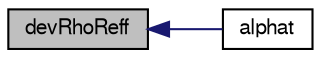 digraph "devRhoReff"
{
  bgcolor="transparent";
  edge [fontname="FreeSans",fontsize="10",labelfontname="FreeSans",labelfontsize="10"];
  node [fontname="FreeSans",fontsize="10",shape=record];
  rankdir="LR";
  Node594 [label="devRhoReff",height=0.2,width=0.4,color="black", fillcolor="grey75", style="filled", fontcolor="black"];
  Node594 -> Node595 [dir="back",color="midnightblue",fontsize="10",style="solid",fontname="FreeSans"];
  Node595 [label="alphat",height=0.2,width=0.4,color="black",URL="$a30770.html#a59d9ea07a6607675ba58f8bf67025738",tooltip="Return the turbulence thermal diffusivity. "];
}
